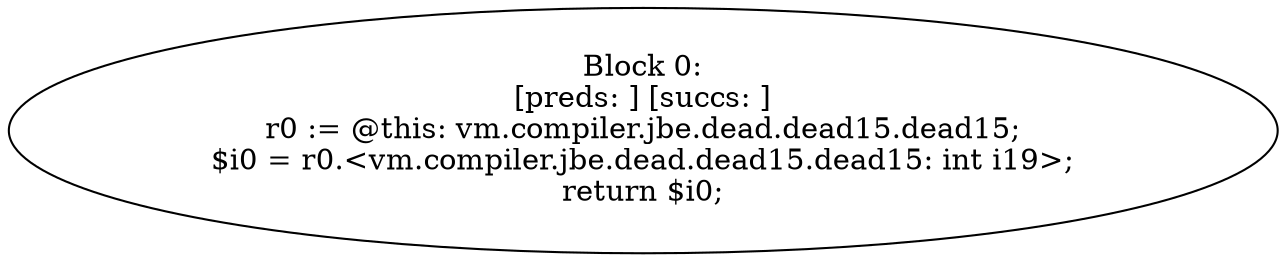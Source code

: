digraph "unitGraph" {
    "Block 0:
[preds: ] [succs: ]
r0 := @this: vm.compiler.jbe.dead.dead15.dead15;
$i0 = r0.<vm.compiler.jbe.dead.dead15.dead15: int i19>;
return $i0;
"
}
